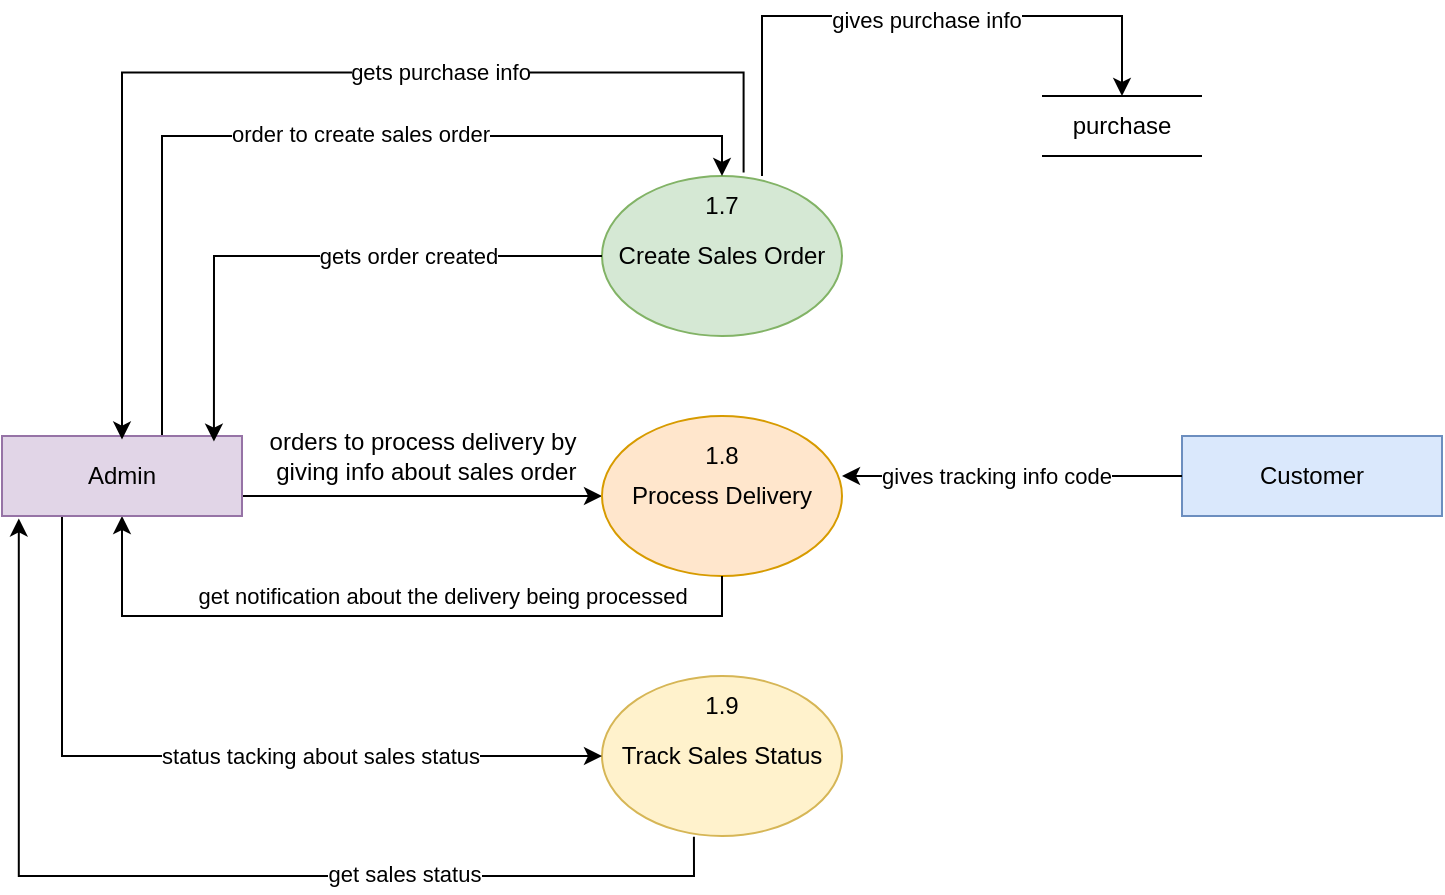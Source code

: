 <mxfile version="25.0.3">
  <diagram name="Page-1" id="v1j47jmn9AgKGQfmBpbD">
    <mxGraphModel dx="1042" dy="565" grid="1" gridSize="10" guides="1" tooltips="1" connect="1" arrows="1" fold="1" page="1" pageScale="1" pageWidth="827" pageHeight="1169" math="0" shadow="0">
      <root>
        <mxCell id="0" />
        <mxCell id="1" parent="0" />
        <mxCell id="zEUHhoX89FtOKZPr6LKg-29" style="edgeStyle=orthogonalEdgeStyle;rounded=0;orthogonalLoop=1;jettySize=auto;html=1;" edge="1" parent="1" target="zEUHhoX89FtOKZPr6LKg-24">
          <mxGeometry relative="1" as="geometry">
            <mxPoint x="590" y="110" as="targetPoint" />
            <mxPoint x="460" y="190" as="sourcePoint" />
            <Array as="points">
              <mxPoint x="460" y="110" />
              <mxPoint x="640" y="110" />
            </Array>
          </mxGeometry>
        </mxCell>
        <mxCell id="zEUHhoX89FtOKZPr6LKg-30" value="gives purchase info" style="edgeLabel;html=1;align=center;verticalAlign=middle;resizable=0;points=[];" vertex="1" connectable="0" parent="zEUHhoX89FtOKZPr6LKg-29">
          <mxGeometry x="0.078" y="-2" relative="1" as="geometry">
            <mxPoint as="offset" />
          </mxGeometry>
        </mxCell>
        <mxCell id="zEUHhoX89FtOKZPr6LKg-1" value="Create Sales Order" style="ellipse;whiteSpace=wrap;html=1;fillColor=#d5e8d4;strokeColor=#82b366;" vertex="1" parent="1">
          <mxGeometry x="380" y="190" width="120" height="80" as="geometry" />
        </mxCell>
        <mxCell id="zEUHhoX89FtOKZPr6LKg-2" value="Track Sales Status" style="ellipse;whiteSpace=wrap;html=1;fillColor=#fff2cc;strokeColor=#d6b656;" vertex="1" parent="1">
          <mxGeometry x="380" y="440" width="120" height="80" as="geometry" />
        </mxCell>
        <mxCell id="zEUHhoX89FtOKZPr6LKg-15" style="edgeStyle=orthogonalEdgeStyle;rounded=0;orthogonalLoop=1;jettySize=auto;html=1;entryX=1;entryY=0.75;entryDx=0;entryDy=0;startArrow=classic;startFill=1;endArrow=none;endFill=0;" edge="1" parent="1" source="zEUHhoX89FtOKZPr6LKg-3" target="zEUHhoX89FtOKZPr6LKg-4">
          <mxGeometry relative="1" as="geometry" />
        </mxCell>
        <mxCell id="zEUHhoX89FtOKZPr6LKg-3" value="Process Delivery" style="ellipse;whiteSpace=wrap;html=1;fillColor=#ffe6cc;strokeColor=#d79b00;" vertex="1" parent="1">
          <mxGeometry x="380" y="310" width="120" height="80" as="geometry" />
        </mxCell>
        <mxCell id="zEUHhoX89FtOKZPr6LKg-8" style="edgeStyle=orthogonalEdgeStyle;rounded=0;orthogonalLoop=1;jettySize=auto;html=1;entryX=0.5;entryY=0;entryDx=0;entryDy=0;" edge="1" parent="1" source="zEUHhoX89FtOKZPr6LKg-4" target="zEUHhoX89FtOKZPr6LKg-1">
          <mxGeometry relative="1" as="geometry">
            <Array as="points">
              <mxPoint x="160" y="170" />
              <mxPoint x="440" y="170" />
            </Array>
          </mxGeometry>
        </mxCell>
        <mxCell id="zEUHhoX89FtOKZPr6LKg-9" value="order to create sales order" style="edgeLabel;html=1;align=center;verticalAlign=middle;resizable=0;points=[];" vertex="1" connectable="0" parent="zEUHhoX89FtOKZPr6LKg-8">
          <mxGeometry x="0.106" y="1" relative="1" as="geometry">
            <mxPoint as="offset" />
          </mxGeometry>
        </mxCell>
        <mxCell id="zEUHhoX89FtOKZPr6LKg-17" style="edgeStyle=orthogonalEdgeStyle;rounded=0;orthogonalLoop=1;jettySize=auto;html=1;entryX=0.5;entryY=1;entryDx=0;entryDy=0;startArrow=classic;startFill=1;endArrow=none;endFill=0;" edge="1" parent="1" source="zEUHhoX89FtOKZPr6LKg-4" target="zEUHhoX89FtOKZPr6LKg-3">
          <mxGeometry relative="1" as="geometry">
            <Array as="points">
              <mxPoint x="140" y="410" />
              <mxPoint x="440" y="410" />
            </Array>
          </mxGeometry>
        </mxCell>
        <mxCell id="zEUHhoX89FtOKZPr6LKg-19" value="get notification about the delivery being processed" style="edgeLabel;html=1;align=center;verticalAlign=middle;resizable=0;points=[];" vertex="1" connectable="0" parent="zEUHhoX89FtOKZPr6LKg-17">
          <mxGeometry x="0.107" relative="1" as="geometry">
            <mxPoint x="5" y="-10" as="offset" />
          </mxGeometry>
        </mxCell>
        <mxCell id="zEUHhoX89FtOKZPr6LKg-20" style="edgeStyle=orthogonalEdgeStyle;rounded=0;orthogonalLoop=1;jettySize=auto;html=1;exitX=0.25;exitY=1;exitDx=0;exitDy=0;entryX=0;entryY=0.5;entryDx=0;entryDy=0;" edge="1" parent="1" source="zEUHhoX89FtOKZPr6LKg-4" target="zEUHhoX89FtOKZPr6LKg-2">
          <mxGeometry relative="1" as="geometry" />
        </mxCell>
        <mxCell id="zEUHhoX89FtOKZPr6LKg-21" value="status tacking about sales status" style="edgeLabel;html=1;align=center;verticalAlign=middle;resizable=0;points=[];" vertex="1" connectable="0" parent="zEUHhoX89FtOKZPr6LKg-20">
          <mxGeometry x="0.276" relative="1" as="geometry">
            <mxPoint as="offset" />
          </mxGeometry>
        </mxCell>
        <mxCell id="zEUHhoX89FtOKZPr6LKg-4" value="Admin" style="rounded=0;whiteSpace=wrap;html=1;fillColor=#e1d5e7;strokeColor=#9673a6;" vertex="1" parent="1">
          <mxGeometry x="80" y="320" width="120" height="40" as="geometry" />
        </mxCell>
        <mxCell id="zEUHhoX89FtOKZPr6LKg-5" value="Customer" style="rounded=0;whiteSpace=wrap;html=1;fillColor=#dae8fc;strokeColor=#6c8ebf;" vertex="1" parent="1">
          <mxGeometry x="670" y="320" width="130" height="40" as="geometry" />
        </mxCell>
        <mxCell id="zEUHhoX89FtOKZPr6LKg-11" style="edgeStyle=orthogonalEdgeStyle;rounded=0;orthogonalLoop=1;jettySize=auto;html=1;entryX=0.41;entryY=0.09;entryDx=0;entryDy=0;entryPerimeter=0;" edge="1" parent="1">
          <mxGeometry relative="1" as="geometry">
            <mxPoint x="450.8" y="188.2" as="sourcePoint" />
            <mxPoint x="140.0" y="321.8" as="targetPoint" />
            <Array as="points">
              <mxPoint x="450.8" y="138.2" />
              <mxPoint x="139.8" y="138.2" />
            </Array>
          </mxGeometry>
        </mxCell>
        <mxCell id="zEUHhoX89FtOKZPr6LKg-12" value="gets purchase info" style="edgeLabel;html=1;align=center;verticalAlign=middle;resizable=0;points=[];" vertex="1" connectable="0" parent="zEUHhoX89FtOKZPr6LKg-11">
          <mxGeometry x="-0.258" relative="1" as="geometry">
            <mxPoint as="offset" />
          </mxGeometry>
        </mxCell>
        <mxCell id="zEUHhoX89FtOKZPr6LKg-13" style="edgeStyle=orthogonalEdgeStyle;rounded=0;orthogonalLoop=1;jettySize=auto;html=1;entryX=0.883;entryY=0.07;entryDx=0;entryDy=0;entryPerimeter=0;" edge="1" parent="1" source="zEUHhoX89FtOKZPr6LKg-1" target="zEUHhoX89FtOKZPr6LKg-4">
          <mxGeometry relative="1" as="geometry" />
        </mxCell>
        <mxCell id="zEUHhoX89FtOKZPr6LKg-14" value="gets order created" style="edgeLabel;html=1;align=center;verticalAlign=middle;resizable=0;points=[];" vertex="1" connectable="0" parent="zEUHhoX89FtOKZPr6LKg-13">
          <mxGeometry x="-0.322" relative="1" as="geometry">
            <mxPoint as="offset" />
          </mxGeometry>
        </mxCell>
        <mxCell id="zEUHhoX89FtOKZPr6LKg-16" value="orders to process delivery by&lt;div&gt;&amp;nbsp;giving info about sales order&lt;/div&gt;" style="text;html=1;align=center;verticalAlign=middle;resizable=0;points=[];autosize=1;strokeColor=none;fillColor=none;" vertex="1" parent="1">
          <mxGeometry x="200" y="310" width="180" height="40" as="geometry" />
        </mxCell>
        <mxCell id="zEUHhoX89FtOKZPr6LKg-22" style="edgeStyle=orthogonalEdgeStyle;rounded=0;orthogonalLoop=1;jettySize=auto;html=1;entryX=0.07;entryY=1.03;entryDx=0;entryDy=0;entryPerimeter=0;exitX=0.383;exitY=1.005;exitDx=0;exitDy=0;exitPerimeter=0;" edge="1" parent="1" source="zEUHhoX89FtOKZPr6LKg-2" target="zEUHhoX89FtOKZPr6LKg-4">
          <mxGeometry relative="1" as="geometry">
            <mxPoint x="364" y="520" as="sourcePoint" />
            <mxPoint x="80.0" y="399.9" as="targetPoint" />
          </mxGeometry>
        </mxCell>
        <mxCell id="zEUHhoX89FtOKZPr6LKg-23" value="get sales status" style="edgeLabel;html=1;align=center;verticalAlign=middle;resizable=0;points=[];" vertex="1" connectable="0" parent="zEUHhoX89FtOKZPr6LKg-22">
          <mxGeometry x="-0.385" y="-1" relative="1" as="geometry">
            <mxPoint as="offset" />
          </mxGeometry>
        </mxCell>
        <mxCell id="zEUHhoX89FtOKZPr6LKg-24" value="purchase" style="text;html=1;align=center;verticalAlign=middle;whiteSpace=wrap;rounded=0;" vertex="1" parent="1">
          <mxGeometry x="610" y="150" width="60" height="30" as="geometry" />
        </mxCell>
        <mxCell id="zEUHhoX89FtOKZPr6LKg-25" value="" style="endArrow=none;html=1;rounded=0;" edge="1" parent="1">
          <mxGeometry width="50" height="50" relative="1" as="geometry">
            <mxPoint x="600" y="150" as="sourcePoint" />
            <mxPoint x="680" y="150" as="targetPoint" />
          </mxGeometry>
        </mxCell>
        <mxCell id="zEUHhoX89FtOKZPr6LKg-28" value="" style="endArrow=none;html=1;rounded=0;" edge="1" parent="1">
          <mxGeometry width="50" height="50" relative="1" as="geometry">
            <mxPoint x="600" y="180" as="sourcePoint" />
            <mxPoint x="680" y="180" as="targetPoint" />
            <Array as="points">
              <mxPoint x="640" y="180" />
            </Array>
          </mxGeometry>
        </mxCell>
        <mxCell id="zEUHhoX89FtOKZPr6LKg-31" style="edgeStyle=orthogonalEdgeStyle;rounded=0;orthogonalLoop=1;jettySize=auto;html=1;" edge="1" parent="1" source="zEUHhoX89FtOKZPr6LKg-5">
          <mxGeometry relative="1" as="geometry">
            <mxPoint x="500" y="340" as="targetPoint" />
          </mxGeometry>
        </mxCell>
        <mxCell id="zEUHhoX89FtOKZPr6LKg-32" value="gives tracking info code" style="edgeLabel;html=1;align=center;verticalAlign=middle;resizable=0;points=[];" vertex="1" connectable="0" parent="zEUHhoX89FtOKZPr6LKg-31">
          <mxGeometry x="0.103" y="-1" relative="1" as="geometry">
            <mxPoint as="offset" />
          </mxGeometry>
        </mxCell>
        <mxCell id="zEUHhoX89FtOKZPr6LKg-33" value="1.7" style="text;html=1;align=center;verticalAlign=middle;whiteSpace=wrap;rounded=0;" vertex="1" parent="1">
          <mxGeometry x="410" y="190" width="60" height="30" as="geometry" />
        </mxCell>
        <mxCell id="zEUHhoX89FtOKZPr6LKg-34" value="1.8" style="text;html=1;align=center;verticalAlign=middle;whiteSpace=wrap;rounded=0;" vertex="1" parent="1">
          <mxGeometry x="410" y="315" width="60" height="30" as="geometry" />
        </mxCell>
        <mxCell id="zEUHhoX89FtOKZPr6LKg-35" value="1.9" style="text;html=1;align=center;verticalAlign=middle;whiteSpace=wrap;rounded=0;" vertex="1" parent="1">
          <mxGeometry x="410" y="440" width="60" height="30" as="geometry" />
        </mxCell>
      </root>
    </mxGraphModel>
  </diagram>
</mxfile>
